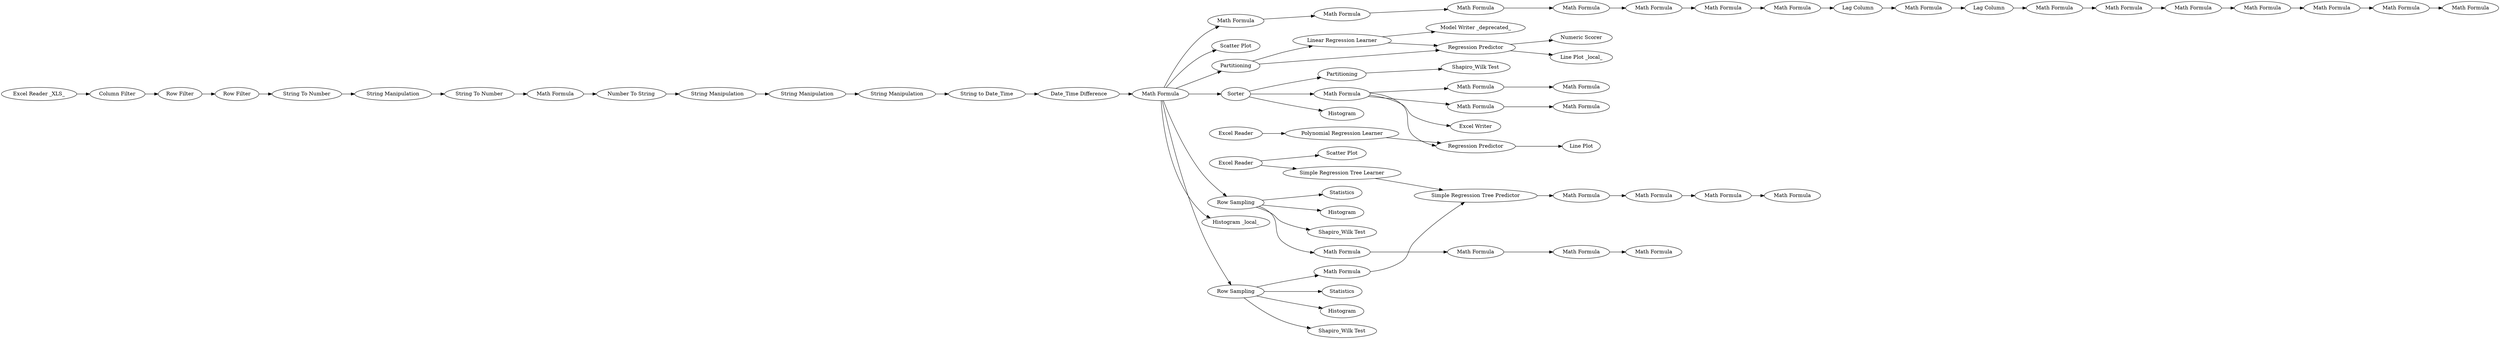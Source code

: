 digraph {
	"-4564163478947200365_58" [label="Math Formula"]
	"-5193032960210225753_22" [label="Math Formula"]
	"-3974867383746305797_17" [label="Histogram _local_"]
	"-5193032960210225753_19" [label="Date_Time Difference"]
	"-5193032960210225753_3" [label="Row Filter"]
	"2547475983943848493_51" [label="Row Sampling"]
	"482280326549619342_17" [label="Polynomial Regression Learner"]
	"-4564163478947200365_60" [label="Math Formula"]
	"-5193032960210225753_6" [label="String Manipulation"]
	"2547475983943848493_64" [label="Math Formula"]
	"482280326549619342_55" [label="Math Formula"]
	"95243003230043610_28" [label="Regression Predictor"]
	"-7493272481090329565_33" [label="Math Formula"]
	"482280326549619342_16" [label="Excel Reader"]
	"482280326549619342_47" [label="Math Formula"]
	"-4564163478947200365_57" [label="Math Formula"]
	"2547475983943848493_61" [label="Excel Reader"]
	"-7493272481090329565_16" [label="Math Formula"]
	"482280326549619342_49" [label="Line Plot"]
	"-7493272481090329565_45" [label="Math Formula"]
	"2547475983943848493_71" [label="Math Formula"]
	"-5193032960210225753_12" [label="String Manipulation"]
	"482280326549619342_56" [label="Math Formula"]
	"2547475983943848493_73" [label=Histogram]
	"-5193032960210225753_13" [label="String To Number"]
	"482280326549619342_57" [label="Math Formula"]
	"-5193032960210225753_9" [label="Math Formula"]
	"482280326549619342_54" [label="Math Formula"]
	"1216004082254990640_1" [label="Excel Reader _XLS_"]
	"-7493272481090329565_35" [label="Math Formula"]
	"95243003230043610_29" [label="Line Plot _local_"]
	"-4564163478947200365_61" [label=Histogram]
	"95243003230043610_26" [label="Numeric Scorer"]
	"-7493272481090329565_39" [label="Math Formula"]
	"-5193032960210225753_10" [label="Number To String"]
	"-4564163478947200365_54" [label="Shapiro_Wilk Test"]
	"-4564163478947200365_59" [label="Math Formula"]
	"2547475983943848493_54" [label="Shapiro_Wilk Test"]
	"-5193032960210225753_2" [label="Column Filter"]
	"2547475983943848493_53" [label=Statistics]
	"2547475983943848493_65" [label="Scatter Plot"]
	"-7493272481090329565_38" [label="Lag Column"]
	"-7493272481090329565_40" [label="Math Formula"]
	"95243003230043610_31" [label="Model Writer _deprecated_"]
	"-7493272481090329565_44" [label="Math Formula"]
	"-4564163478947200365_51" [label="Row Sampling"]
	"482280326549619342_53" [label="Shapiro_Wilk Test"]
	"2547475983943848493_72" [label="Math Formula"]
	"-7493272481090329565_37" [label="Lag Column"]
	"-7493272481090329565_36" [label="Math Formula"]
	"-7493272481090329565_41" [label="Math Formula"]
	"-4564163478947200365_53" [label=Statistics]
	"-5193032960210225753_7" [label="String Manipulation"]
	"8591406470317330969_57" [label="Scatter Plot"]
	"-5193032960210225753_8" [label="String To Number"]
	"482280326549619342_48" [label=Histogram]
	"2547475983943848493_69" [label="Math Formula"]
	"-5193032960210225753_4" [label="Row Filter"]
	"482280326549619342_18" [label="Regression Predictor"]
	"95243003230043610_23" [label=Partitioning]
	"-7493272481090329565_20" [label="Math Formula"]
	"-7493272481090329565_42" [label="Math Formula"]
	"-7493272481090329565_34" [label="Math Formula"]
	"482280326549619342_51" [label="Excel Writer"]
	"2547475983943848493_66" [label="Simple Regression Tree Learner"]
	"95243003230043610_24" [label="Linear Regression Learner"]
	"-5193032960210225753_11" [label="String to Date_Time"]
	"2547475983943848493_70" [label="Math Formula"]
	"482280326549619342_46" [label=Sorter]
	"-5193032960210225753_5" [label="String Manipulation"]
	"-7493272481090329565_43" [label="Math Formula"]
	"-7493272481090329565_47" [label="Math Formula"]
	"-7493272481090329565_46" [label="Math Formula"]
	"482280326549619342_52" [label=Partitioning]
	"2547475983943848493_68" [label="Simple Regression Tree Predictor"]
	"-5193032960210225753_22" -> "482280326549619342_46"
	"-5193032960210225753_3" -> "-5193032960210225753_4"
	"482280326549619342_46" -> "482280326549619342_47"
	"-7493272481090329565_37" -> "-7493272481090329565_39"
	"-5193032960210225753_8" -> "-5193032960210225753_9"
	"482280326549619342_56" -> "482280326549619342_57"
	"-4564163478947200365_51" -> "-4564163478947200365_54"
	"482280326549619342_16" -> "482280326549619342_17"
	"2547475983943848493_66" -> "2547475983943848493_68"
	"-7493272481090329565_34" -> "-7493272481090329565_40"
	"-5193032960210225753_22" -> "-4564163478947200365_51"
	"2547475983943848493_51" -> "2547475983943848493_54"
	"482280326549619342_46" -> "482280326549619342_52"
	"-7493272481090329565_16" -> "-7493272481090329565_37"
	"-5193032960210225753_19" -> "-5193032960210225753_22"
	"482280326549619342_52" -> "482280326549619342_53"
	"-5193032960210225753_12" -> "-5193032960210225753_6"
	"2547475983943848493_68" -> "2547475983943848493_69"
	"-4564163478947200365_58" -> "-4564163478947200365_59"
	"482280326549619342_47" -> "482280326549619342_18"
	"-7493272481090329565_33" -> "-7493272481090329565_34"
	"95243003230043610_23" -> "95243003230043610_24"
	"-7493272481090329565_36" -> "-7493272481090329565_41"
	"-5193032960210225753_7" -> "-5193032960210225753_11"
	"-7493272481090329565_42" -> "-7493272481090329565_43"
	"2547475983943848493_51" -> "2547475983943848493_53"
	"482280326549619342_17" -> "482280326549619342_18"
	"2547475983943848493_69" -> "2547475983943848493_70"
	"-4564163478947200365_57" -> "-4564163478947200365_58"
	"2547475983943848493_61" -> "2547475983943848493_66"
	"-4564163478947200365_51" -> "-4564163478947200365_57"
	"-5193032960210225753_13" -> "-5193032960210225753_5"
	"-5193032960210225753_22" -> "-3974867383746305797_17"
	"-5193032960210225753_22" -> "8591406470317330969_57"
	"2547475983943848493_71" -> "2547475983943848493_72"
	"-4564163478947200365_51" -> "-4564163478947200365_53"
	"-7493272481090329565_44" -> "-7493272481090329565_45"
	"-5193032960210225753_22" -> "95243003230043610_23"
	"-7493272481090329565_45" -> "-7493272481090329565_46"
	"-5193032960210225753_22" -> "-7493272481090329565_36"
	"-5193032960210225753_10" -> "-5193032960210225753_12"
	"95243003230043610_23" -> "95243003230043610_28"
	"-7493272481090329565_40" -> "-7493272481090329565_16"
	"-7493272481090329565_39" -> "-7493272481090329565_38"
	"-5193032960210225753_9" -> "-5193032960210225753_10"
	"-7493272481090329565_46" -> "-7493272481090329565_47"
	"-7493272481090329565_20" -> "-7493272481090329565_42"
	"482280326549619342_46" -> "482280326549619342_48"
	"95243003230043610_28" -> "95243003230043610_26"
	"482280326549619342_18" -> "482280326549619342_49"
	"-4564163478947200365_59" -> "-4564163478947200365_60"
	"-5193032960210225753_2" -> "-5193032960210225753_3"
	"482280326549619342_47" -> "482280326549619342_56"
	"482280326549619342_47" -> "482280326549619342_51"
	"-5193032960210225753_11" -> "-5193032960210225753_19"
	"2547475983943848493_70" -> "2547475983943848493_71"
	"1216004082254990640_1" -> "-5193032960210225753_2"
	"-5193032960210225753_22" -> "2547475983943848493_51"
	"95243003230043610_24" -> "95243003230043610_31"
	"2547475983943848493_51" -> "2547475983943848493_73"
	"-5193032960210225753_5" -> "-5193032960210225753_8"
	"-4564163478947200365_51" -> "-4564163478947200365_61"
	"-7493272481090329565_43" -> "-7493272481090329565_44"
	"95243003230043610_28" -> "95243003230043610_29"
	"-7493272481090329565_35" -> "-7493272481090329565_33"
	"-5193032960210225753_4" -> "-5193032960210225753_13"
	"2547475983943848493_51" -> "2547475983943848493_64"
	"2547475983943848493_64" -> "2547475983943848493_68"
	"482280326549619342_54" -> "482280326549619342_55"
	"-7493272481090329565_38" -> "-7493272481090329565_20"
	"482280326549619342_47" -> "482280326549619342_54"
	"95243003230043610_24" -> "95243003230043610_28"
	"-5193032960210225753_6" -> "-5193032960210225753_7"
	"-7493272481090329565_41" -> "-7493272481090329565_35"
	"2547475983943848493_61" -> "2547475983943848493_65"
	rankdir=LR
}
